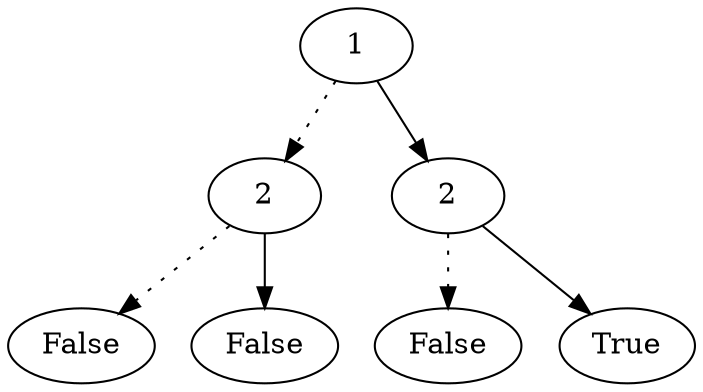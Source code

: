 digraph ArbreDecision {
0 [label="1"];
1 [label="2"];
2 [label="False"];
3 [label="False"];
4 [label="2"];
5 [label="False"];
6 [label="True"];
0 -> 1 [style="dotted"];
1 -> 2 [style="dotted"];
1 -> 3;
0 -> 4;
4 -> 5 [style="dotted"];
4 -> 6;
}